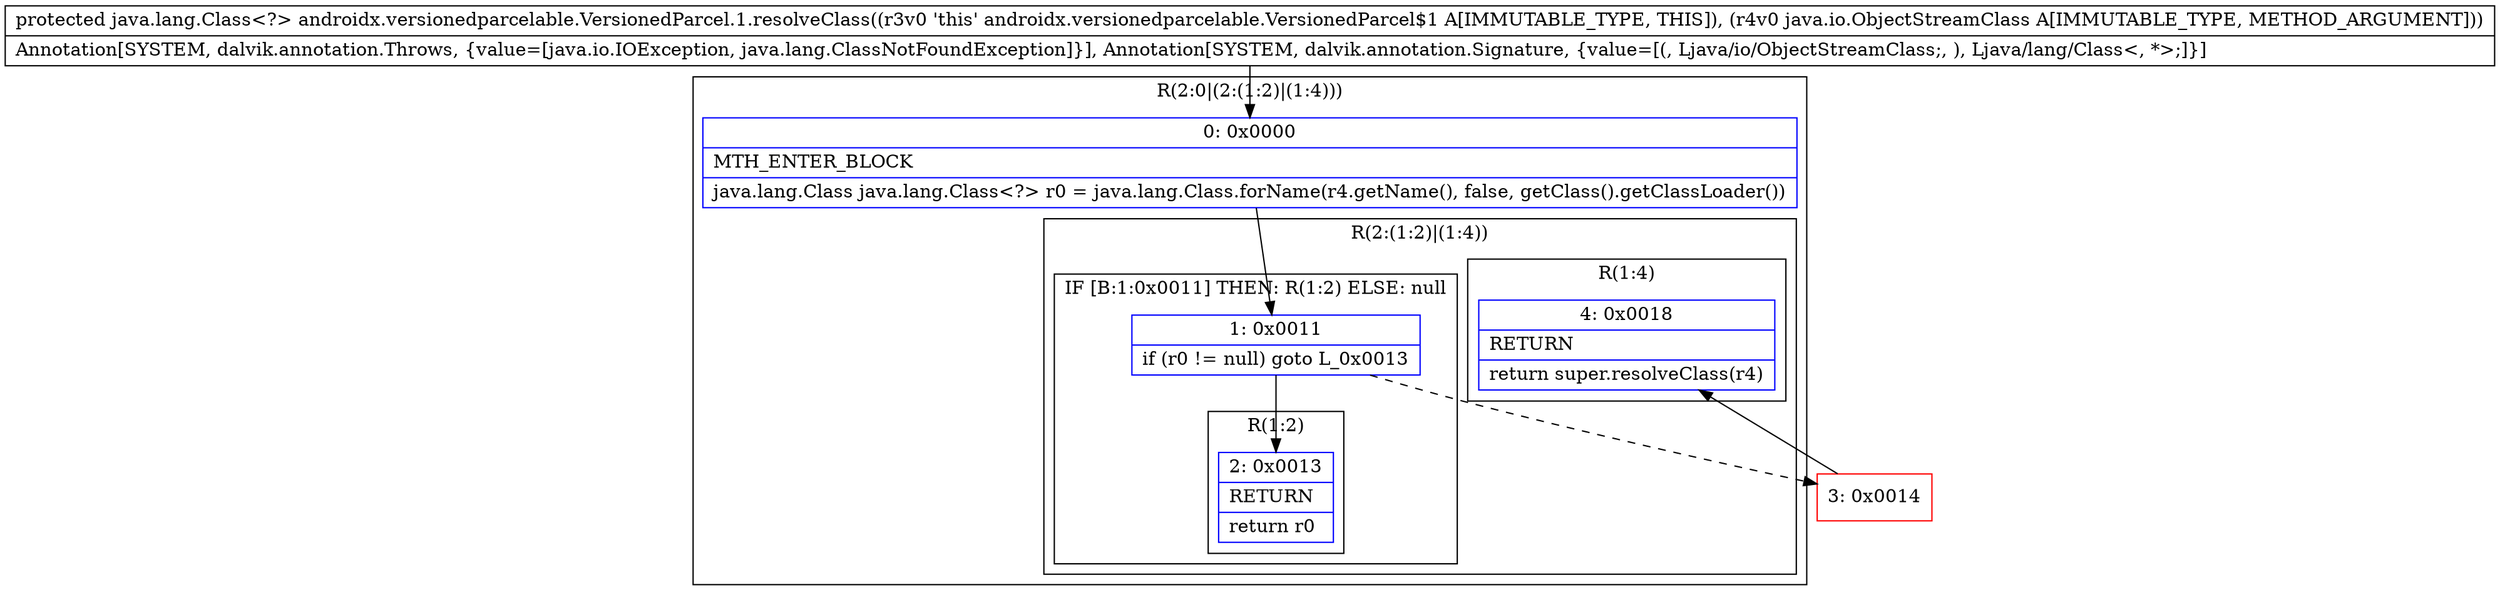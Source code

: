 digraph "CFG forandroidx.versionedparcelable.VersionedParcel.1.resolveClass(Ljava\/io\/ObjectStreamClass;)Ljava\/lang\/Class;" {
subgraph cluster_Region_1713182110 {
label = "R(2:0|(2:(1:2)|(1:4)))";
node [shape=record,color=blue];
Node_0 [shape=record,label="{0\:\ 0x0000|MTH_ENTER_BLOCK\l|java.lang.Class java.lang.Class\<?\> r0 = java.lang.Class.forName(r4.getName(), false, getClass().getClassLoader())\l}"];
subgraph cluster_Region_1410678922 {
label = "R(2:(1:2)|(1:4))";
node [shape=record,color=blue];
subgraph cluster_IfRegion_1684034913 {
label = "IF [B:1:0x0011] THEN: R(1:2) ELSE: null";
node [shape=record,color=blue];
Node_1 [shape=record,label="{1\:\ 0x0011|if (r0 != null) goto L_0x0013\l}"];
subgraph cluster_Region_1172955677 {
label = "R(1:2)";
node [shape=record,color=blue];
Node_2 [shape=record,label="{2\:\ 0x0013|RETURN\l|return r0\l}"];
}
}
subgraph cluster_Region_733069379 {
label = "R(1:4)";
node [shape=record,color=blue];
Node_4 [shape=record,label="{4\:\ 0x0018|RETURN\l|return super.resolveClass(r4)\l}"];
}
}
}
Node_3 [shape=record,color=red,label="{3\:\ 0x0014}"];
MethodNode[shape=record,label="{protected java.lang.Class\<?\> androidx.versionedparcelable.VersionedParcel.1.resolveClass((r3v0 'this' androidx.versionedparcelable.VersionedParcel$1 A[IMMUTABLE_TYPE, THIS]), (r4v0 java.io.ObjectStreamClass A[IMMUTABLE_TYPE, METHOD_ARGUMENT]))  | Annotation[SYSTEM, dalvik.annotation.Throws, \{value=[java.io.IOException, java.lang.ClassNotFoundException]\}], Annotation[SYSTEM, dalvik.annotation.Signature, \{value=[(, Ljava\/io\/ObjectStreamClass;, ), Ljava\/lang\/Class\<, *\>;]\}]\l}"];
MethodNode -> Node_0;
Node_0 -> Node_1;
Node_1 -> Node_2;
Node_1 -> Node_3[style=dashed];
Node_3 -> Node_4;
}

